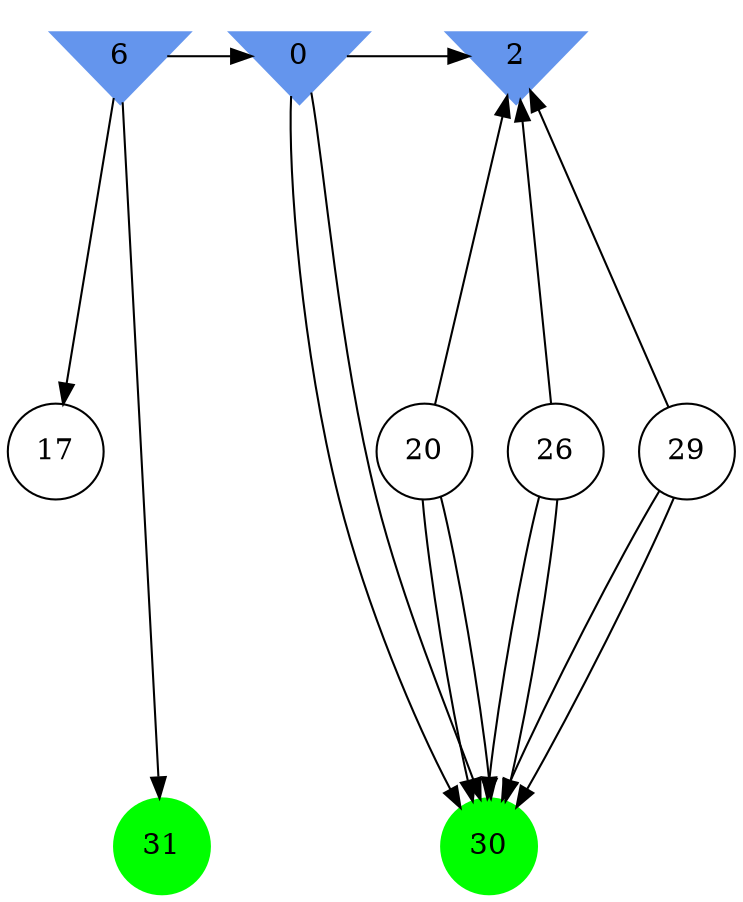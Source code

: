 digraph brain {
	ranksep=2.0;
	0 [shape=invtriangle,style=filled,color=cornflowerblue];
	2 [shape=invtriangle,style=filled,color=cornflowerblue];
	6 [shape=invtriangle,style=filled,color=cornflowerblue];
	17 [shape=circle,color=black];
	20 [shape=circle,color=black];
	26 [shape=circle,color=black];
	29 [shape=circle,color=black];
	30 [shape=circle,style=filled,color=green];
	31 [shape=circle,style=filled,color=green];
	0	->	2;
	0	->	30;
	0	->	30;
	26	->	2;
	26	->	30;
	26	->	30;
	29	->	2;
	29	->	30;
	29	->	30;
	20	->	2;
	20	->	30;
	20	->	30;
	6	->	17;
	6	->	31;
	6	->	0;
	{ rank=same; 0; 2; 6; }
	{ rank=same; 17; 20; 26; 29; }
	{ rank=same; 30; 31; }
}
